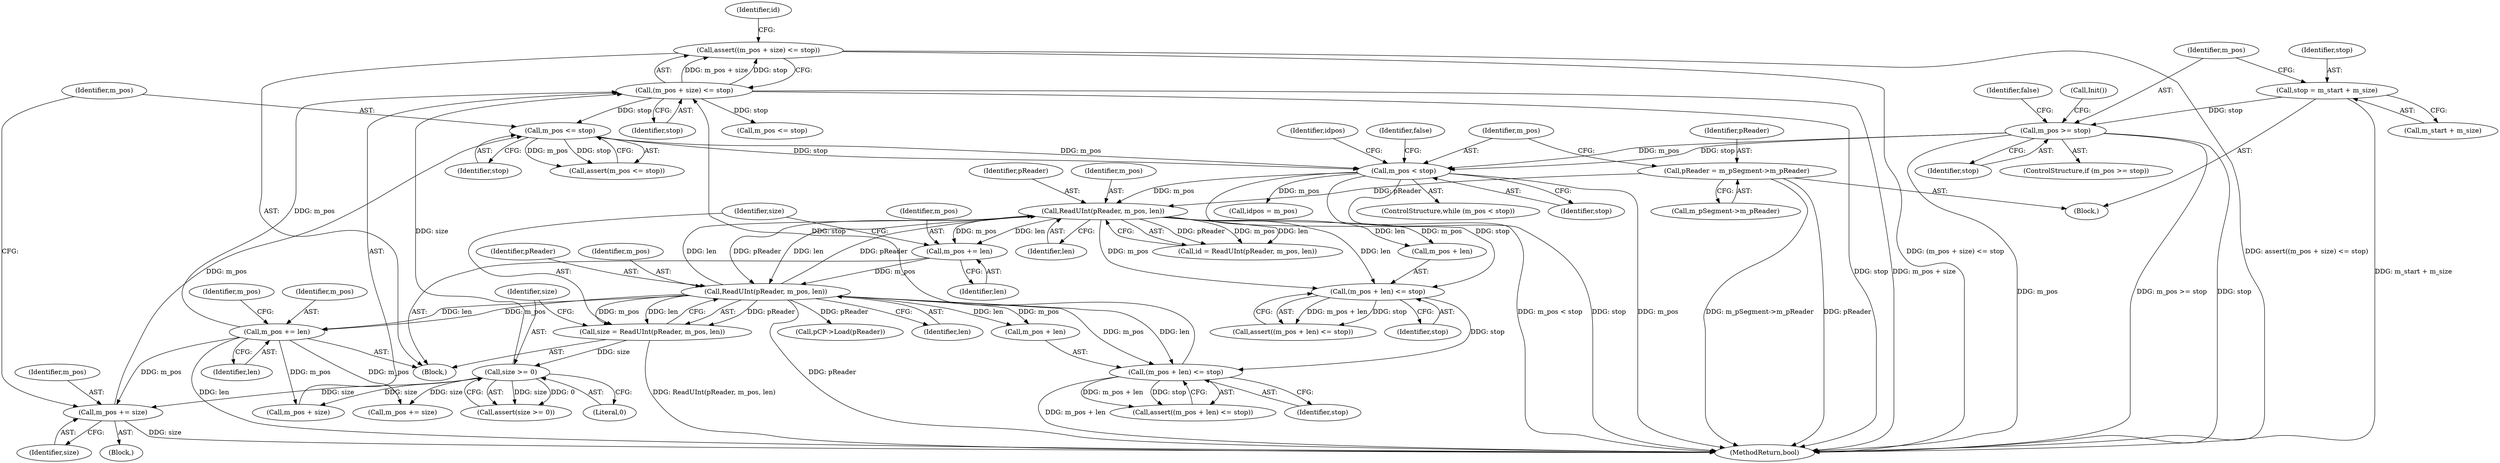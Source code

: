 digraph "1_Android_04839626ed859623901ebd3a5fd483982186b59d_159@API" {
"1000179" [label="(Call,assert((m_pos + size) <= stop))"];
"1000180" [label="(Call,(m_pos + size) <= stop)"];
"1000176" [label="(Call,m_pos += len)"];
"1000162" [label="(Call,ReadUInt(pReader, m_pos, len))"];
"1000142" [label="(Call,ReadUInt(pReader, m_pos, len))"];
"1000124" [label="(Call,pReader = m_pSegment->m_pReader)"];
"1000130" [label="(Call,m_pos < stop)"];
"1000194" [label="(Call,m_pos <= stop)"];
"1000190" [label="(Call,m_pos += size)"];
"1000167" [label="(Call,size >= 0)"];
"1000160" [label="(Call,size = ReadUInt(pReader, m_pos, len))"];
"1000118" [label="(Call,m_pos >= stop)"];
"1000112" [label="(Call,stop = m_start + m_size)"];
"1000156" [label="(Call,m_pos += len)"];
"1000171" [label="(Call,(m_pos + len) <= stop)"];
"1000151" [label="(Call,(m_pos + len) <= stop)"];
"1000175" [label="(Identifier,stop)"];
"1000178" [label="(Identifier,len)"];
"1000161" [label="(Identifier,size)"];
"1000112" [label="(Call,stop = m_start + m_size)"];
"1000181" [label="(Call,m_pos + size)"];
"1000177" [label="(Identifier,m_pos)"];
"1000126" [label="(Call,m_pSegment->m_pReader)"];
"1000193" [label="(Call,assert(m_pos <= stop))"];
"1000136" [label="(Identifier,idpos)"];
"1000114" [label="(Call,m_start + m_size)"];
"1000110" [label="(Block,)"];
"1000171" [label="(Call,(m_pos + len) <= stop)"];
"1000245" [label="(Identifier,false)"];
"1000196" [label="(Identifier,stop)"];
"1000118" [label="(Call,m_pos >= stop)"];
"1000113" [label="(Identifier,stop)"];
"1000155" [label="(Identifier,stop)"];
"1000156" [label="(Call,m_pos += len)"];
"1000145" [label="(Identifier,len)"];
"1000135" [label="(Call,idpos = m_pos)"];
"1000187" [label="(Identifier,id)"];
"1000119" [label="(Identifier,m_pos)"];
"1000172" [label="(Call,m_pos + len)"];
"1000246" [label="(MethodReturn,bool)"];
"1000184" [label="(Identifier,stop)"];
"1000122" [label="(Identifier,false)"];
"1000123" [label="(Call,Init())"];
"1000163" [label="(Identifier,pReader)"];
"1000182" [label="(Identifier,m_pos)"];
"1000120" [label="(Identifier,stop)"];
"1000162" [label="(Call,ReadUInt(pReader, m_pos, len))"];
"1000191" [label="(Identifier,m_pos)"];
"1000131" [label="(Identifier,m_pos)"];
"1000190" [label="(Call,m_pos += size)"];
"1000157" [label="(Identifier,m_pos)"];
"1000160" [label="(Call,size = ReadUInt(pReader, m_pos, len))"];
"1000166" [label="(Call,assert(size >= 0))"];
"1000117" [label="(ControlStructure,if (m_pos >= stop))"];
"1000176" [label="(Call,m_pos += len)"];
"1000129" [label="(ControlStructure,while (m_pos < stop))"];
"1000152" [label="(Call,m_pos + len)"];
"1000167" [label="(Call,size >= 0)"];
"1000235" [label="(Call,m_pos += size)"];
"1000130" [label="(Call,m_pos < stop)"];
"1000164" [label="(Identifier,m_pos)"];
"1000170" [label="(Call,assert((m_pos + len) <= stop))"];
"1000189" [label="(Block,)"];
"1000151" [label="(Call,(m_pos + len) <= stop)"];
"1000195" [label="(Identifier,m_pos)"];
"1000142" [label="(Call,ReadUInt(pReader, m_pos, len))"];
"1000168" [label="(Identifier,size)"];
"1000229" [label="(Call,pCP->Load(pReader))"];
"1000143" [label="(Identifier,pReader)"];
"1000158" [label="(Identifier,len)"];
"1000132" [label="(Identifier,stop)"];
"1000180" [label="(Call,(m_pos + size) <= stop)"];
"1000140" [label="(Call,id = ReadUInt(pReader, m_pos, len))"];
"1000192" [label="(Identifier,size)"];
"1000124" [label="(Call,pReader = m_pSegment->m_pReader)"];
"1000179" [label="(Call,assert((m_pos + size) <= stop))"];
"1000239" [label="(Call,m_pos <= stop)"];
"1000165" [label="(Identifier,len)"];
"1000133" [label="(Block,)"];
"1000125" [label="(Identifier,pReader)"];
"1000169" [label="(Literal,0)"];
"1000150" [label="(Call,assert((m_pos + len) <= stop))"];
"1000194" [label="(Call,m_pos <= stop)"];
"1000144" [label="(Identifier,m_pos)"];
"1000179" -> "1000133"  [label="AST: "];
"1000179" -> "1000180"  [label="CFG: "];
"1000180" -> "1000179"  [label="AST: "];
"1000187" -> "1000179"  [label="CFG: "];
"1000179" -> "1000246"  [label="DDG: assert((m_pos + size) <= stop)"];
"1000179" -> "1000246"  [label="DDG: (m_pos + size) <= stop"];
"1000180" -> "1000179"  [label="DDG: m_pos + size"];
"1000180" -> "1000179"  [label="DDG: stop"];
"1000180" -> "1000184"  [label="CFG: "];
"1000181" -> "1000180"  [label="AST: "];
"1000184" -> "1000180"  [label="AST: "];
"1000180" -> "1000246"  [label="DDG: m_pos + size"];
"1000180" -> "1000246"  [label="DDG: stop"];
"1000176" -> "1000180"  [label="DDG: m_pos"];
"1000167" -> "1000180"  [label="DDG: size"];
"1000171" -> "1000180"  [label="DDG: stop"];
"1000180" -> "1000194"  [label="DDG: stop"];
"1000180" -> "1000239"  [label="DDG: stop"];
"1000176" -> "1000133"  [label="AST: "];
"1000176" -> "1000178"  [label="CFG: "];
"1000177" -> "1000176"  [label="AST: "];
"1000178" -> "1000176"  [label="AST: "];
"1000182" -> "1000176"  [label="CFG: "];
"1000176" -> "1000246"  [label="DDG: len"];
"1000162" -> "1000176"  [label="DDG: len"];
"1000162" -> "1000176"  [label="DDG: m_pos"];
"1000176" -> "1000181"  [label="DDG: m_pos"];
"1000176" -> "1000190"  [label="DDG: m_pos"];
"1000176" -> "1000235"  [label="DDG: m_pos"];
"1000162" -> "1000160"  [label="AST: "];
"1000162" -> "1000165"  [label="CFG: "];
"1000163" -> "1000162"  [label="AST: "];
"1000164" -> "1000162"  [label="AST: "];
"1000165" -> "1000162"  [label="AST: "];
"1000160" -> "1000162"  [label="CFG: "];
"1000162" -> "1000246"  [label="DDG: pReader"];
"1000162" -> "1000142"  [label="DDG: pReader"];
"1000162" -> "1000142"  [label="DDG: len"];
"1000162" -> "1000160"  [label="DDG: pReader"];
"1000162" -> "1000160"  [label="DDG: m_pos"];
"1000162" -> "1000160"  [label="DDG: len"];
"1000142" -> "1000162"  [label="DDG: pReader"];
"1000142" -> "1000162"  [label="DDG: len"];
"1000156" -> "1000162"  [label="DDG: m_pos"];
"1000162" -> "1000171"  [label="DDG: m_pos"];
"1000162" -> "1000171"  [label="DDG: len"];
"1000162" -> "1000172"  [label="DDG: m_pos"];
"1000162" -> "1000172"  [label="DDG: len"];
"1000162" -> "1000229"  [label="DDG: pReader"];
"1000142" -> "1000140"  [label="AST: "];
"1000142" -> "1000145"  [label="CFG: "];
"1000143" -> "1000142"  [label="AST: "];
"1000144" -> "1000142"  [label="AST: "];
"1000145" -> "1000142"  [label="AST: "];
"1000140" -> "1000142"  [label="CFG: "];
"1000142" -> "1000140"  [label="DDG: pReader"];
"1000142" -> "1000140"  [label="DDG: m_pos"];
"1000142" -> "1000140"  [label="DDG: len"];
"1000124" -> "1000142"  [label="DDG: pReader"];
"1000130" -> "1000142"  [label="DDG: m_pos"];
"1000142" -> "1000151"  [label="DDG: m_pos"];
"1000142" -> "1000151"  [label="DDG: len"];
"1000142" -> "1000152"  [label="DDG: m_pos"];
"1000142" -> "1000152"  [label="DDG: len"];
"1000142" -> "1000156"  [label="DDG: len"];
"1000142" -> "1000156"  [label="DDG: m_pos"];
"1000124" -> "1000110"  [label="AST: "];
"1000124" -> "1000126"  [label="CFG: "];
"1000125" -> "1000124"  [label="AST: "];
"1000126" -> "1000124"  [label="AST: "];
"1000131" -> "1000124"  [label="CFG: "];
"1000124" -> "1000246"  [label="DDG: m_pSegment->m_pReader"];
"1000124" -> "1000246"  [label="DDG: pReader"];
"1000130" -> "1000129"  [label="AST: "];
"1000130" -> "1000132"  [label="CFG: "];
"1000131" -> "1000130"  [label="AST: "];
"1000132" -> "1000130"  [label="AST: "];
"1000136" -> "1000130"  [label="CFG: "];
"1000245" -> "1000130"  [label="CFG: "];
"1000130" -> "1000246"  [label="DDG: m_pos < stop"];
"1000130" -> "1000246"  [label="DDG: stop"];
"1000130" -> "1000246"  [label="DDG: m_pos"];
"1000194" -> "1000130"  [label="DDG: m_pos"];
"1000194" -> "1000130"  [label="DDG: stop"];
"1000118" -> "1000130"  [label="DDG: m_pos"];
"1000118" -> "1000130"  [label="DDG: stop"];
"1000130" -> "1000135"  [label="DDG: m_pos"];
"1000130" -> "1000151"  [label="DDG: stop"];
"1000194" -> "1000193"  [label="AST: "];
"1000194" -> "1000196"  [label="CFG: "];
"1000195" -> "1000194"  [label="AST: "];
"1000196" -> "1000194"  [label="AST: "];
"1000193" -> "1000194"  [label="CFG: "];
"1000194" -> "1000193"  [label="DDG: m_pos"];
"1000194" -> "1000193"  [label="DDG: stop"];
"1000190" -> "1000194"  [label="DDG: m_pos"];
"1000190" -> "1000189"  [label="AST: "];
"1000190" -> "1000192"  [label="CFG: "];
"1000191" -> "1000190"  [label="AST: "];
"1000192" -> "1000190"  [label="AST: "];
"1000195" -> "1000190"  [label="CFG: "];
"1000190" -> "1000246"  [label="DDG: size"];
"1000167" -> "1000190"  [label="DDG: size"];
"1000167" -> "1000166"  [label="AST: "];
"1000167" -> "1000169"  [label="CFG: "];
"1000168" -> "1000167"  [label="AST: "];
"1000169" -> "1000167"  [label="AST: "];
"1000166" -> "1000167"  [label="CFG: "];
"1000167" -> "1000166"  [label="DDG: size"];
"1000167" -> "1000166"  [label="DDG: 0"];
"1000160" -> "1000167"  [label="DDG: size"];
"1000167" -> "1000181"  [label="DDG: size"];
"1000167" -> "1000235"  [label="DDG: size"];
"1000160" -> "1000133"  [label="AST: "];
"1000161" -> "1000160"  [label="AST: "];
"1000168" -> "1000160"  [label="CFG: "];
"1000160" -> "1000246"  [label="DDG: ReadUInt(pReader, m_pos, len)"];
"1000118" -> "1000117"  [label="AST: "];
"1000118" -> "1000120"  [label="CFG: "];
"1000119" -> "1000118"  [label="AST: "];
"1000120" -> "1000118"  [label="AST: "];
"1000122" -> "1000118"  [label="CFG: "];
"1000123" -> "1000118"  [label="CFG: "];
"1000118" -> "1000246"  [label="DDG: m_pos"];
"1000118" -> "1000246"  [label="DDG: m_pos >= stop"];
"1000118" -> "1000246"  [label="DDG: stop"];
"1000112" -> "1000118"  [label="DDG: stop"];
"1000112" -> "1000110"  [label="AST: "];
"1000112" -> "1000114"  [label="CFG: "];
"1000113" -> "1000112"  [label="AST: "];
"1000114" -> "1000112"  [label="AST: "];
"1000119" -> "1000112"  [label="CFG: "];
"1000112" -> "1000246"  [label="DDG: m_start + m_size"];
"1000156" -> "1000133"  [label="AST: "];
"1000156" -> "1000158"  [label="CFG: "];
"1000157" -> "1000156"  [label="AST: "];
"1000158" -> "1000156"  [label="AST: "];
"1000161" -> "1000156"  [label="CFG: "];
"1000171" -> "1000170"  [label="AST: "];
"1000171" -> "1000175"  [label="CFG: "];
"1000172" -> "1000171"  [label="AST: "];
"1000175" -> "1000171"  [label="AST: "];
"1000170" -> "1000171"  [label="CFG: "];
"1000171" -> "1000246"  [label="DDG: m_pos + len"];
"1000171" -> "1000170"  [label="DDG: m_pos + len"];
"1000171" -> "1000170"  [label="DDG: stop"];
"1000151" -> "1000171"  [label="DDG: stop"];
"1000151" -> "1000150"  [label="AST: "];
"1000151" -> "1000155"  [label="CFG: "];
"1000152" -> "1000151"  [label="AST: "];
"1000155" -> "1000151"  [label="AST: "];
"1000150" -> "1000151"  [label="CFG: "];
"1000151" -> "1000150"  [label="DDG: m_pos + len"];
"1000151" -> "1000150"  [label="DDG: stop"];
}
